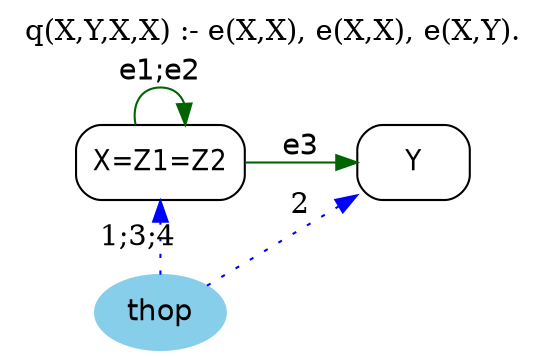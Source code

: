 digraph G {
	graph [bb="0,0,235,164",
		label="q(X,Y,X,X) :- e(X,X), e(X,X), e(X,Y).",
		labelloc=t,
		lheight=0.21,
		lp="117.5,152.5",
		lwidth=3.04,
		rankdir=LR
	];
	node [label="\N"];
	X	 [fontname="Helvetica-Narrow",
		height=0.5,
		label="X=Z1=Z2",
		pos="64.5,90",
		shape=box,
		style=rounded,
		width=1.0417];
	X -> X	 [color=darkgreen,
		fontname=helvetica,
		label="e1;e2",
		lp="64.5,133.5",
		pos="e,75.716,108.15 53.284,108.15 51.558,117.54 55.297,126 64.5,126 70.108,126 73.687,122.86 75.237,118.28"];
	Y	 [fontname="Helvetica-Narrow",
		height=0.5,
		pos="181,90",
		shape=box,
		style=rounded,
		width=0.75];
	X -> Y	 [color=darkgreen,
		fontname=helvetica,
		label=e3,
		lp="128,97.5",
		pos="e,153.91,90 102,90 115.33,90 130.33,90 143.65,90"];
	thop	 [color=skyblue,
		fillcolor=skyblue,
		fontname=helvetica,
		height=0.5,
		pos="64.5,18",
		shape=oval,
		style="filled,rounded",
		width=0.79437];
	thop -> X	 [color=blue,
		constraint=false,
		label="1;3;4",
		lp="54,54",
		pos="e,64.5,71.587 64.5,36.169 64.5,43.869 64.5,53.026 64.5,61.583",
		style=dotted];
	thop -> Y	 [color=blue,
		constraint=false,
		label=2,
		lp="128,67.5",
		pos="e,153.65,73.095 85.06,30.706 101.6,40.929 125.25,55.543 144.92,67.705",
		style=dotted];
}
